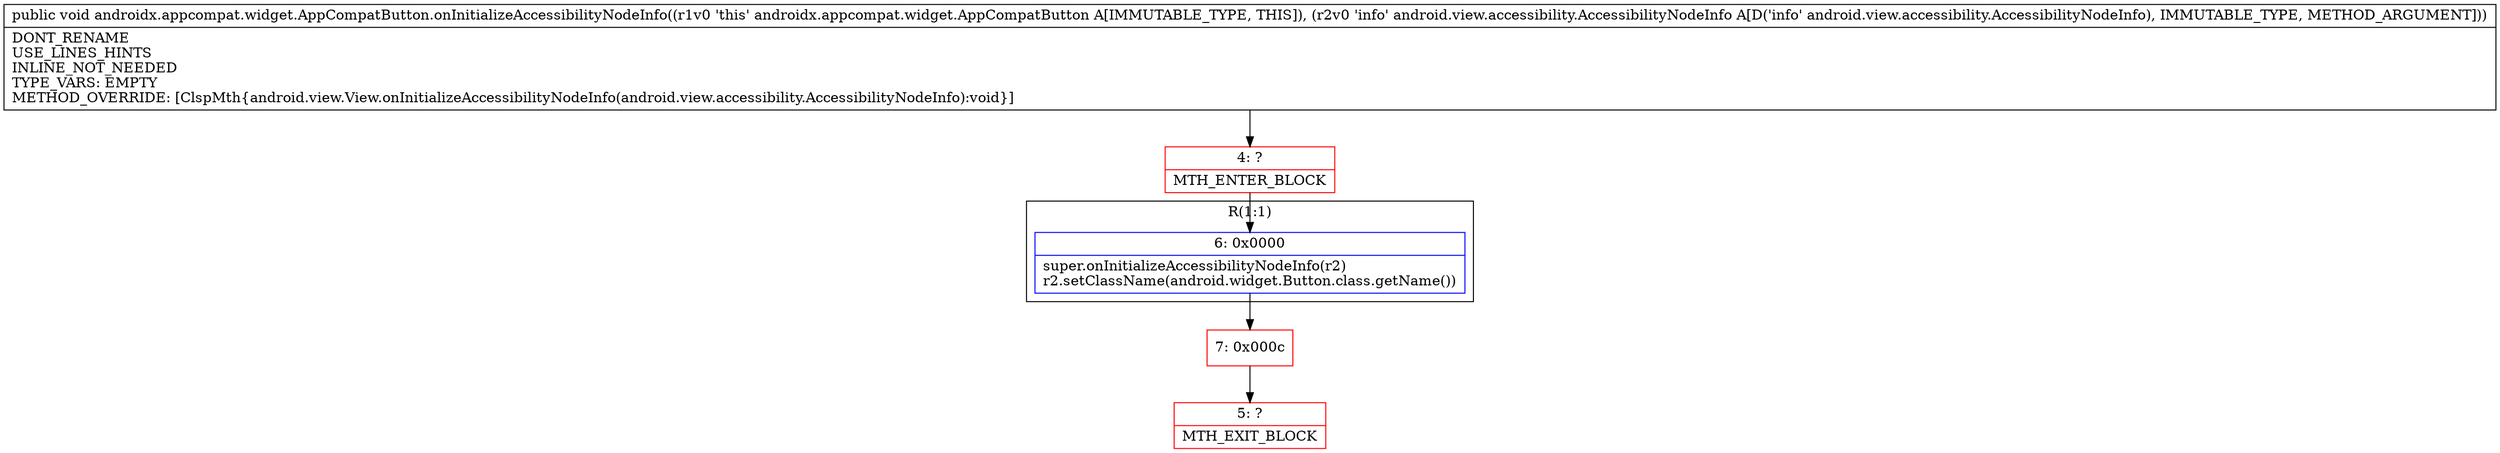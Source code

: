 digraph "CFG forandroidx.appcompat.widget.AppCompatButton.onInitializeAccessibilityNodeInfo(Landroid\/view\/accessibility\/AccessibilityNodeInfo;)V" {
subgraph cluster_Region_1280125739 {
label = "R(1:1)";
node [shape=record,color=blue];
Node_6 [shape=record,label="{6\:\ 0x0000|super.onInitializeAccessibilityNodeInfo(r2)\lr2.setClassName(android.widget.Button.class.getName())\l}"];
}
Node_4 [shape=record,color=red,label="{4\:\ ?|MTH_ENTER_BLOCK\l}"];
Node_7 [shape=record,color=red,label="{7\:\ 0x000c}"];
Node_5 [shape=record,color=red,label="{5\:\ ?|MTH_EXIT_BLOCK\l}"];
MethodNode[shape=record,label="{public void androidx.appcompat.widget.AppCompatButton.onInitializeAccessibilityNodeInfo((r1v0 'this' androidx.appcompat.widget.AppCompatButton A[IMMUTABLE_TYPE, THIS]), (r2v0 'info' android.view.accessibility.AccessibilityNodeInfo A[D('info' android.view.accessibility.AccessibilityNodeInfo), IMMUTABLE_TYPE, METHOD_ARGUMENT]))  | DONT_RENAME\lUSE_LINES_HINTS\lINLINE_NOT_NEEDED\lTYPE_VARS: EMPTY\lMETHOD_OVERRIDE: [ClspMth\{android.view.View.onInitializeAccessibilityNodeInfo(android.view.accessibility.AccessibilityNodeInfo):void\}]\l}"];
MethodNode -> Node_4;Node_6 -> Node_7;
Node_4 -> Node_6;
Node_7 -> Node_5;
}

